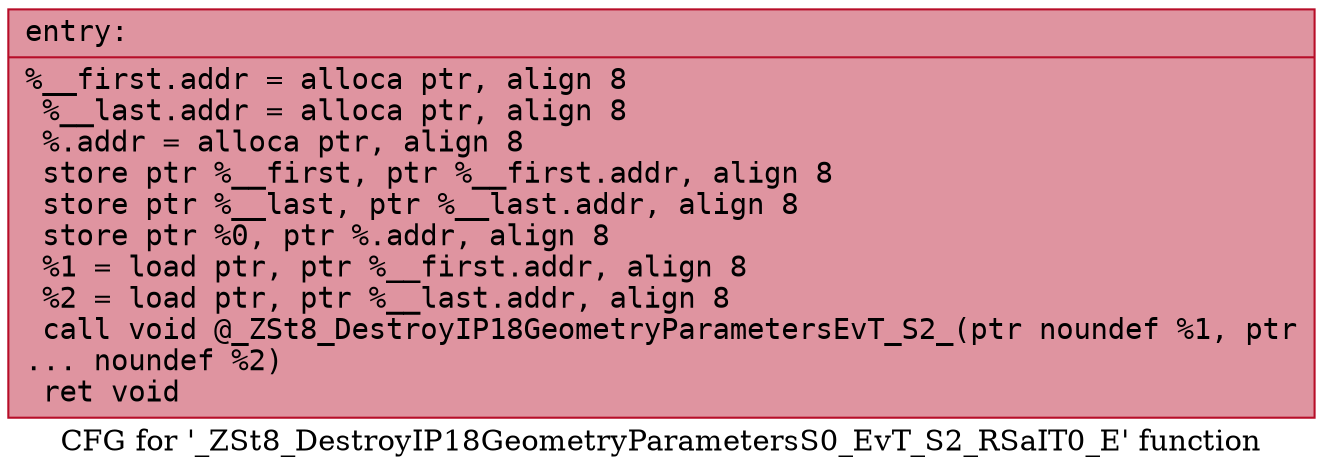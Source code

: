 digraph "CFG for '_ZSt8_DestroyIP18GeometryParametersS0_EvT_S2_RSaIT0_E' function" {
	label="CFG for '_ZSt8_DestroyIP18GeometryParametersS0_EvT_S2_RSaIT0_E' function";

	Node0x562c4e4d9e80 [shape=record,color="#b70d28ff", style=filled, fillcolor="#b70d2870" fontname="Courier",label="{entry:\l|  %__first.addr = alloca ptr, align 8\l  %__last.addr = alloca ptr, align 8\l  %.addr = alloca ptr, align 8\l  store ptr %__first, ptr %__first.addr, align 8\l  store ptr %__last, ptr %__last.addr, align 8\l  store ptr %0, ptr %.addr, align 8\l  %1 = load ptr, ptr %__first.addr, align 8\l  %2 = load ptr, ptr %__last.addr, align 8\l  call void @_ZSt8_DestroyIP18GeometryParametersEvT_S2_(ptr noundef %1, ptr\l... noundef %2)\l  ret void\l}"];
}
